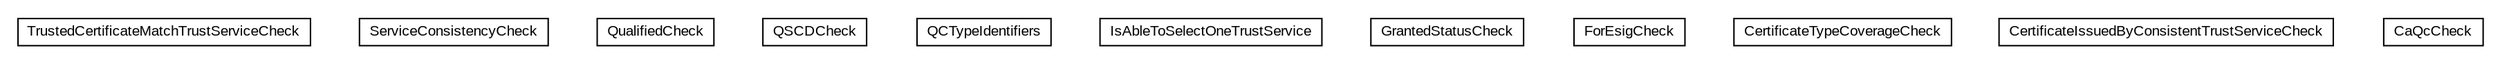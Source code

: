 #!/usr/local/bin/dot
#
# Class diagram 
# Generated by UMLGraph version R5_6-24-gf6e263 (http://www.umlgraph.org/)
#

digraph G {
	edge [fontname="arial",fontsize=10,labelfontname="arial",labelfontsize=10];
	node [fontname="arial",fontsize=10,shape=plaintext];
	nodesep=0.25;
	ranksep=0.5;
	// eu.europa.esig.dss.validation.process.qualification.certificate.checks.TrustedCertificateMatchTrustServiceCheck
	c41061 [label=<<table title="eu.europa.esig.dss.validation.process.qualification.certificate.checks.TrustedCertificateMatchTrustServiceCheck" border="0" cellborder="1" cellspacing="0" cellpadding="2" port="p" href="./TrustedCertificateMatchTrustServiceCheck.html">
		<tr><td><table border="0" cellspacing="0" cellpadding="1">
<tr><td align="center" balign="center"> TrustedCertificateMatchTrustServiceCheck </td></tr>
		</table></td></tr>
		</table>>, URL="./TrustedCertificateMatchTrustServiceCheck.html", fontname="arial", fontcolor="black", fontsize=10.0];
	// eu.europa.esig.dss.validation.process.qualification.certificate.checks.ServiceConsistencyCheck
	c41062 [label=<<table title="eu.europa.esig.dss.validation.process.qualification.certificate.checks.ServiceConsistencyCheck" border="0" cellborder="1" cellspacing="0" cellpadding="2" port="p" href="./ServiceConsistencyCheck.html">
		<tr><td><table border="0" cellspacing="0" cellpadding="1">
<tr><td align="center" balign="center"> ServiceConsistencyCheck </td></tr>
		</table></td></tr>
		</table>>, URL="./ServiceConsistencyCheck.html", fontname="arial", fontcolor="black", fontsize=10.0];
	// eu.europa.esig.dss.validation.process.qualification.certificate.checks.QualifiedCheck
	c41063 [label=<<table title="eu.europa.esig.dss.validation.process.qualification.certificate.checks.QualifiedCheck" border="0" cellborder="1" cellspacing="0" cellpadding="2" port="p" href="./QualifiedCheck.html">
		<tr><td><table border="0" cellspacing="0" cellpadding="1">
<tr><td align="center" balign="center"> QualifiedCheck </td></tr>
		</table></td></tr>
		</table>>, URL="./QualifiedCheck.html", fontname="arial", fontcolor="black", fontsize=10.0];
	// eu.europa.esig.dss.validation.process.qualification.certificate.checks.QSCDCheck
	c41064 [label=<<table title="eu.europa.esig.dss.validation.process.qualification.certificate.checks.QSCDCheck" border="0" cellborder="1" cellspacing="0" cellpadding="2" port="p" href="./QSCDCheck.html">
		<tr><td><table border="0" cellspacing="0" cellpadding="1">
<tr><td align="center" balign="center"> QSCDCheck </td></tr>
		</table></td></tr>
		</table>>, URL="./QSCDCheck.html", fontname="arial", fontcolor="black", fontsize=10.0];
	// eu.europa.esig.dss.validation.process.qualification.certificate.checks.QCTypeIdentifiers
	c41065 [label=<<table title="eu.europa.esig.dss.validation.process.qualification.certificate.checks.QCTypeIdentifiers" border="0" cellborder="1" cellspacing="0" cellpadding="2" port="p" href="./QCTypeIdentifiers.html">
		<tr><td><table border="0" cellspacing="0" cellpadding="1">
<tr><td align="center" balign="center"> QCTypeIdentifiers </td></tr>
		</table></td></tr>
		</table>>, URL="./QCTypeIdentifiers.html", fontname="arial", fontcolor="black", fontsize=10.0];
	// eu.europa.esig.dss.validation.process.qualification.certificate.checks.IsAbleToSelectOneTrustService
	c41066 [label=<<table title="eu.europa.esig.dss.validation.process.qualification.certificate.checks.IsAbleToSelectOneTrustService" border="0" cellborder="1" cellspacing="0" cellpadding="2" port="p" href="./IsAbleToSelectOneTrustService.html">
		<tr><td><table border="0" cellspacing="0" cellpadding="1">
<tr><td align="center" balign="center"> IsAbleToSelectOneTrustService </td></tr>
		</table></td></tr>
		</table>>, URL="./IsAbleToSelectOneTrustService.html", fontname="arial", fontcolor="black", fontsize=10.0];
	// eu.europa.esig.dss.validation.process.qualification.certificate.checks.GrantedStatusCheck
	c41067 [label=<<table title="eu.europa.esig.dss.validation.process.qualification.certificate.checks.GrantedStatusCheck" border="0" cellborder="1" cellspacing="0" cellpadding="2" port="p" href="./GrantedStatusCheck.html">
		<tr><td><table border="0" cellspacing="0" cellpadding="1">
<tr><td align="center" balign="center"> GrantedStatusCheck </td></tr>
		</table></td></tr>
		</table>>, URL="./GrantedStatusCheck.html", fontname="arial", fontcolor="black", fontsize=10.0];
	// eu.europa.esig.dss.validation.process.qualification.certificate.checks.ForEsigCheck
	c41068 [label=<<table title="eu.europa.esig.dss.validation.process.qualification.certificate.checks.ForEsigCheck" border="0" cellborder="1" cellspacing="0" cellpadding="2" port="p" href="./ForEsigCheck.html">
		<tr><td><table border="0" cellspacing="0" cellpadding="1">
<tr><td align="center" balign="center"> ForEsigCheck </td></tr>
		</table></td></tr>
		</table>>, URL="./ForEsigCheck.html", fontname="arial", fontcolor="black", fontsize=10.0];
	// eu.europa.esig.dss.validation.process.qualification.certificate.checks.CertificateTypeCoverageCheck
	c41069 [label=<<table title="eu.europa.esig.dss.validation.process.qualification.certificate.checks.CertificateTypeCoverageCheck" border="0" cellborder="1" cellspacing="0" cellpadding="2" port="p" href="./CertificateTypeCoverageCheck.html">
		<tr><td><table border="0" cellspacing="0" cellpadding="1">
<tr><td align="center" balign="center"> CertificateTypeCoverageCheck </td></tr>
		</table></td></tr>
		</table>>, URL="./CertificateTypeCoverageCheck.html", fontname="arial", fontcolor="black", fontsize=10.0];
	// eu.europa.esig.dss.validation.process.qualification.certificate.checks.CertificateIssuedByConsistentTrustServiceCheck
	c41070 [label=<<table title="eu.europa.esig.dss.validation.process.qualification.certificate.checks.CertificateIssuedByConsistentTrustServiceCheck" border="0" cellborder="1" cellspacing="0" cellpadding="2" port="p" href="./CertificateIssuedByConsistentTrustServiceCheck.html">
		<tr><td><table border="0" cellspacing="0" cellpadding="1">
<tr><td align="center" balign="center"> CertificateIssuedByConsistentTrustServiceCheck </td></tr>
		</table></td></tr>
		</table>>, URL="./CertificateIssuedByConsistentTrustServiceCheck.html", fontname="arial", fontcolor="black", fontsize=10.0];
	// eu.europa.esig.dss.validation.process.qualification.certificate.checks.CaQcCheck
	c41071 [label=<<table title="eu.europa.esig.dss.validation.process.qualification.certificate.checks.CaQcCheck" border="0" cellborder="1" cellspacing="0" cellpadding="2" port="p" href="./CaQcCheck.html">
		<tr><td><table border="0" cellspacing="0" cellpadding="1">
<tr><td align="center" balign="center"> CaQcCheck </td></tr>
		</table></td></tr>
		</table>>, URL="./CaQcCheck.html", fontname="arial", fontcolor="black", fontsize=10.0];
}

